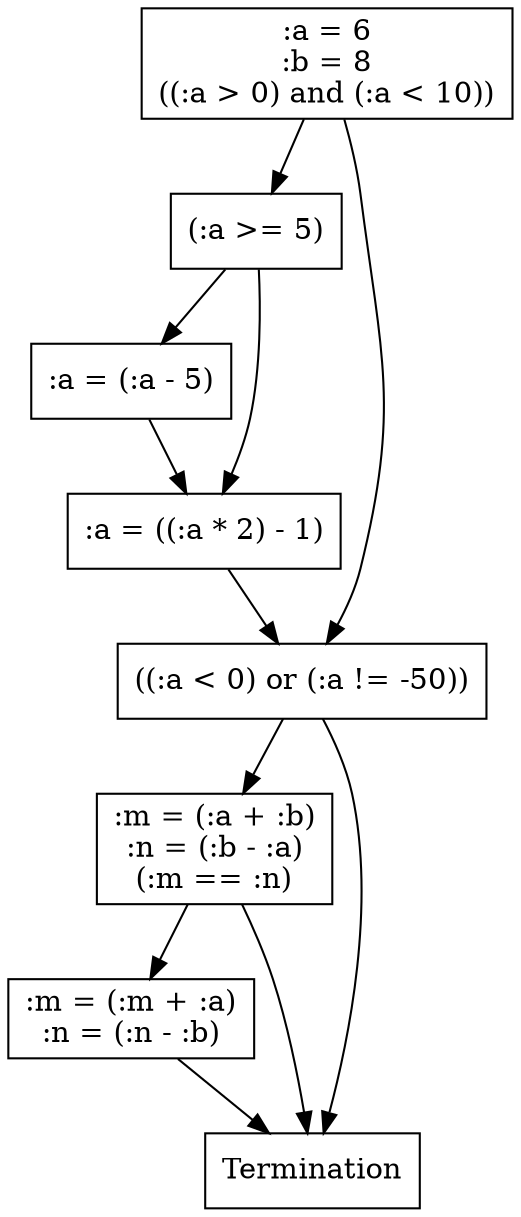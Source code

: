 // Control Flow Graph
strict digraph {
	0 [label=":a = 6
:b = 8
((:a > 0) and (:a < 10))" shape=box]
	3 [label="(:a >= 5)" shape=box]
	4 [label=":a = (:a - 5)" shape=box]
	5 [label=":a = ((:a * 2) - 1)" shape=box]
	6 [label="((:a < 0) or (:a != -50))" shape=box]
	7 [label=":m = (:a + :b)
:n = (:b - :a)
(:m == :n)" shape=box]
	10 [label=":m = (:m + :a)
:n = (:n - :b)" shape=box]
	12 [label=Termination shape=box]
	0 -> 3
	0 -> 6
	3 -> 4
	3 -> 5
	4 -> 5
	5 -> 6
	6 -> 7
	6 -> 12
	7 -> 10
	7 -> 12
	10 -> 12
}
